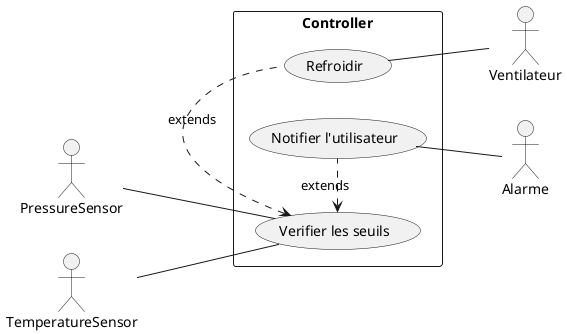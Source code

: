@startuml
left to right direction
skinparam packageStyle rectangle
actor PressureSensor
actor TemperatureSensor
actor Ventilateur
Actor Alarme
rectangle Controller {
	(Refroidir) -- Ventilateur
	(Verifier les seuils) <. (Refroidir) : extends
	(Notifier l'utilisateur) -- Alarme
	PressureSensor -- (Verifier les seuils)
	TemperatureSensor -- (Verifier les seuils)
	(Verifier les seuils) <. (Notifier l'utilisateur) : extends
	}
@enduml
